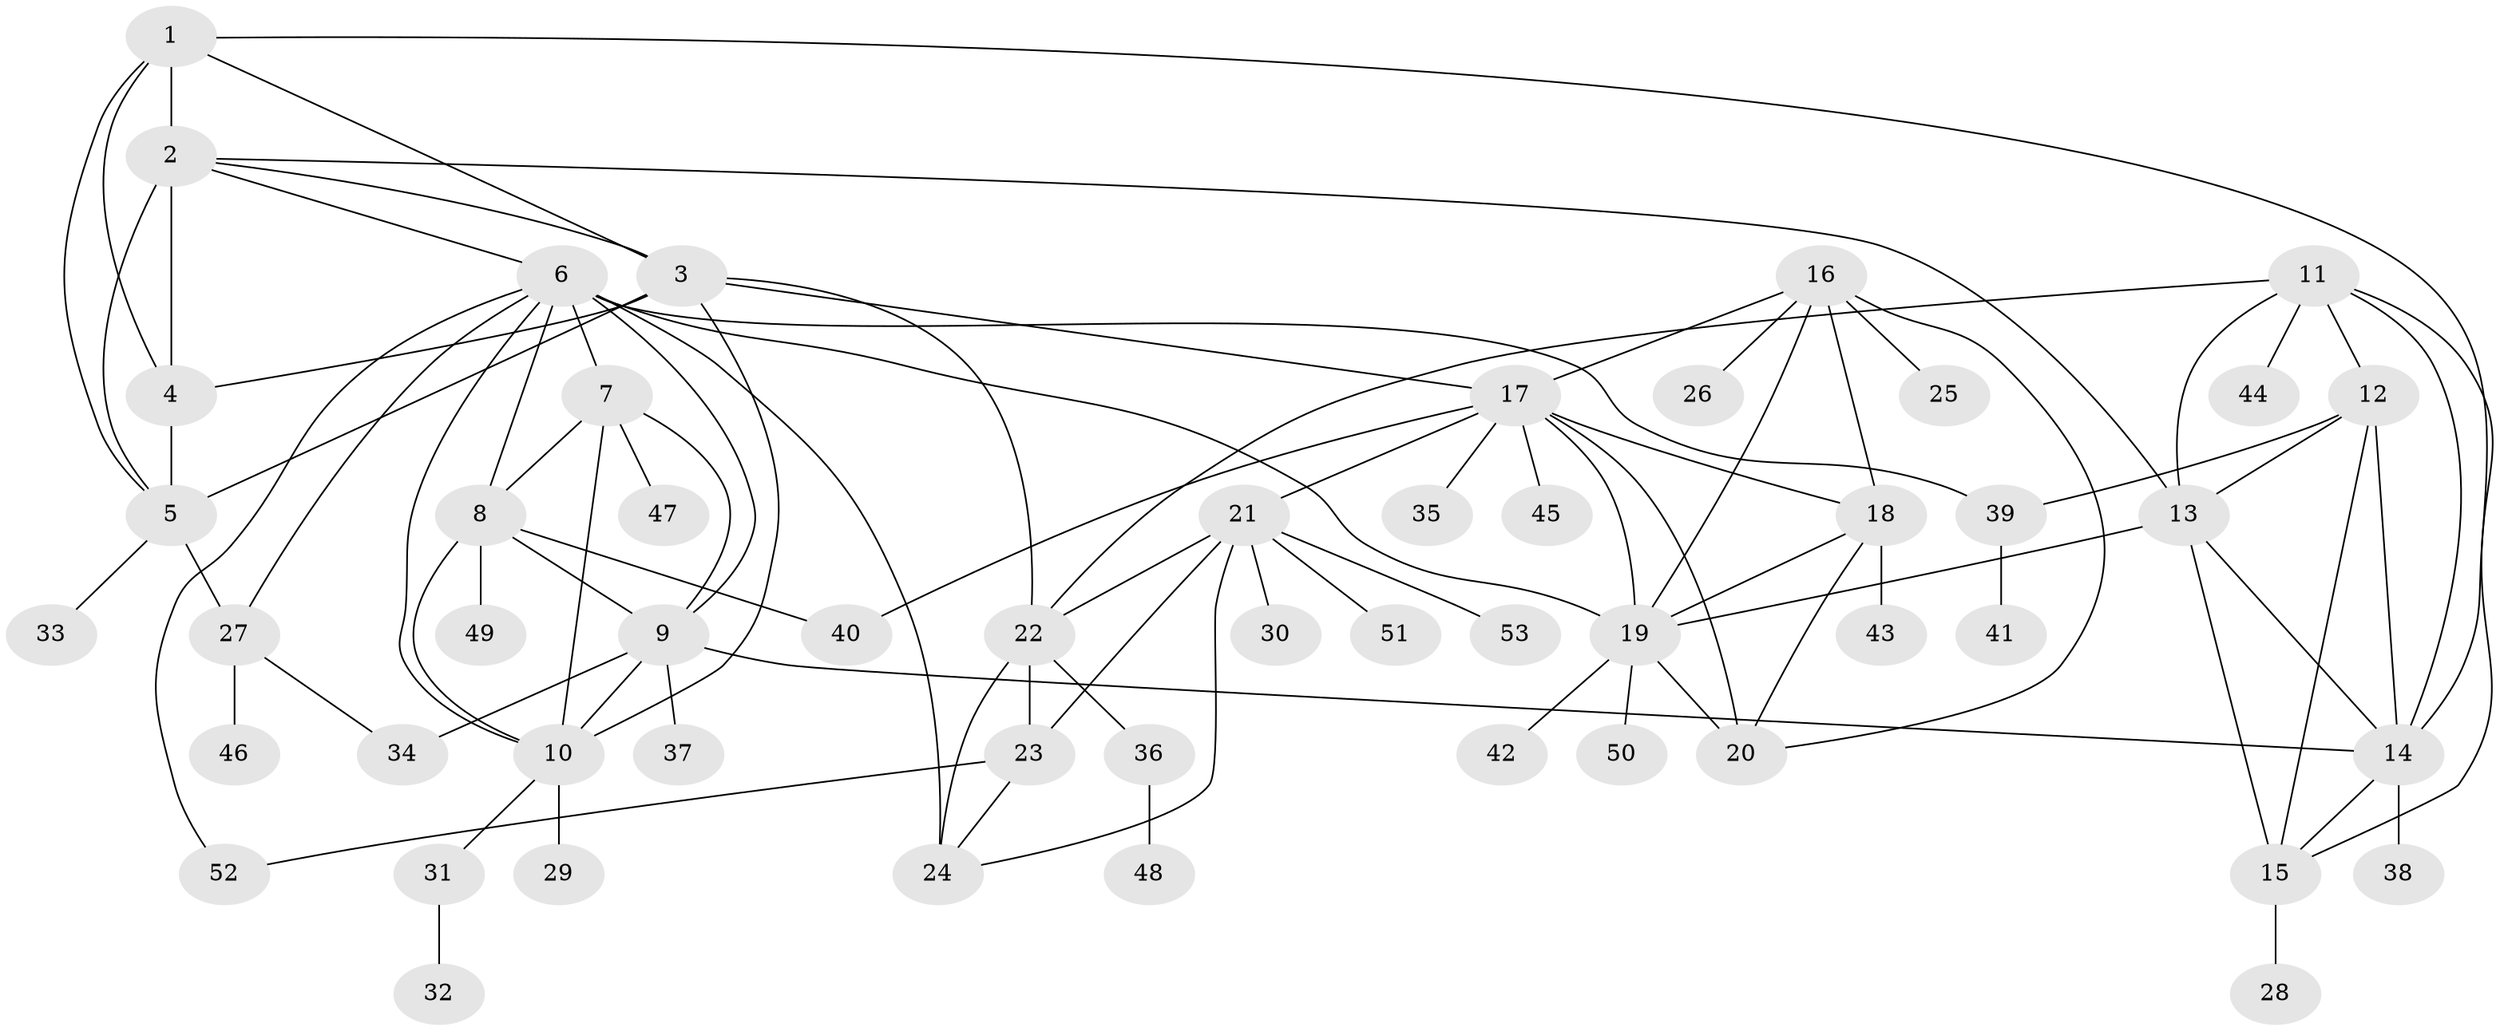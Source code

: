 // original degree distribution, {6: 0.04716981132075472, 4: 0.018867924528301886, 8: 0.03773584905660377, 9: 0.04716981132075472, 10: 0.02830188679245283, 7: 0.05660377358490566, 5: 0.009433962264150943, 3: 0.0660377358490566, 1: 0.5754716981132075, 2: 0.11320754716981132}
// Generated by graph-tools (version 1.1) at 2025/37/03/09/25 02:37:37]
// undirected, 53 vertices, 92 edges
graph export_dot {
graph [start="1"]
  node [color=gray90,style=filled];
  1;
  2;
  3;
  4;
  5;
  6;
  7;
  8;
  9;
  10;
  11;
  12;
  13;
  14;
  15;
  16;
  17;
  18;
  19;
  20;
  21;
  22;
  23;
  24;
  25;
  26;
  27;
  28;
  29;
  30;
  31;
  32;
  33;
  34;
  35;
  36;
  37;
  38;
  39;
  40;
  41;
  42;
  43;
  44;
  45;
  46;
  47;
  48;
  49;
  50;
  51;
  52;
  53;
  1 -- 2 [weight=1.0];
  1 -- 3 [weight=1.0];
  1 -- 4 [weight=1.0];
  1 -- 5 [weight=1.0];
  1 -- 14 [weight=1.0];
  2 -- 3 [weight=1.0];
  2 -- 4 [weight=4.0];
  2 -- 5 [weight=1.0];
  2 -- 6 [weight=1.0];
  2 -- 13 [weight=1.0];
  3 -- 4 [weight=1.0];
  3 -- 5 [weight=1.0];
  3 -- 10 [weight=1.0];
  3 -- 17 [weight=1.0];
  3 -- 22 [weight=1.0];
  4 -- 5 [weight=1.0];
  5 -- 27 [weight=3.0];
  5 -- 33 [weight=1.0];
  6 -- 7 [weight=1.0];
  6 -- 8 [weight=1.0];
  6 -- 9 [weight=1.0];
  6 -- 10 [weight=1.0];
  6 -- 19 [weight=2.0];
  6 -- 24 [weight=1.0];
  6 -- 27 [weight=1.0];
  6 -- 39 [weight=1.0];
  6 -- 52 [weight=1.0];
  7 -- 8 [weight=1.0];
  7 -- 9 [weight=1.0];
  7 -- 10 [weight=1.0];
  7 -- 47 [weight=1.0];
  8 -- 9 [weight=1.0];
  8 -- 10 [weight=1.0];
  8 -- 40 [weight=1.0];
  8 -- 49 [weight=1.0];
  9 -- 10 [weight=1.0];
  9 -- 14 [weight=1.0];
  9 -- 34 [weight=1.0];
  9 -- 37 [weight=1.0];
  10 -- 29 [weight=2.0];
  10 -- 31 [weight=1.0];
  11 -- 12 [weight=1.0];
  11 -- 13 [weight=1.0];
  11 -- 14 [weight=1.0];
  11 -- 15 [weight=1.0];
  11 -- 22 [weight=1.0];
  11 -- 44 [weight=1.0];
  12 -- 13 [weight=1.0];
  12 -- 14 [weight=1.0];
  12 -- 15 [weight=2.0];
  12 -- 39 [weight=1.0];
  13 -- 14 [weight=1.0];
  13 -- 15 [weight=1.0];
  13 -- 19 [weight=1.0];
  14 -- 15 [weight=1.0];
  14 -- 38 [weight=2.0];
  15 -- 28 [weight=4.0];
  16 -- 17 [weight=1.0];
  16 -- 18 [weight=1.0];
  16 -- 19 [weight=1.0];
  16 -- 20 [weight=1.0];
  16 -- 25 [weight=1.0];
  16 -- 26 [weight=1.0];
  17 -- 18 [weight=1.0];
  17 -- 19 [weight=1.0];
  17 -- 20 [weight=3.0];
  17 -- 21 [weight=1.0];
  17 -- 35 [weight=1.0];
  17 -- 40 [weight=1.0];
  17 -- 45 [weight=1.0];
  18 -- 19 [weight=1.0];
  18 -- 20 [weight=1.0];
  18 -- 43 [weight=1.0];
  19 -- 20 [weight=1.0];
  19 -- 42 [weight=1.0];
  19 -- 50 [weight=1.0];
  21 -- 22 [weight=2.0];
  21 -- 23 [weight=1.0];
  21 -- 24 [weight=1.0];
  21 -- 30 [weight=1.0];
  21 -- 51 [weight=1.0];
  21 -- 53 [weight=1.0];
  22 -- 23 [weight=6.0];
  22 -- 24 [weight=2.0];
  22 -- 36 [weight=1.0];
  23 -- 24 [weight=1.0];
  23 -- 52 [weight=1.0];
  27 -- 34 [weight=1.0];
  27 -- 46 [weight=1.0];
  31 -- 32 [weight=1.0];
  36 -- 48 [weight=1.0];
  39 -- 41 [weight=1.0];
}
